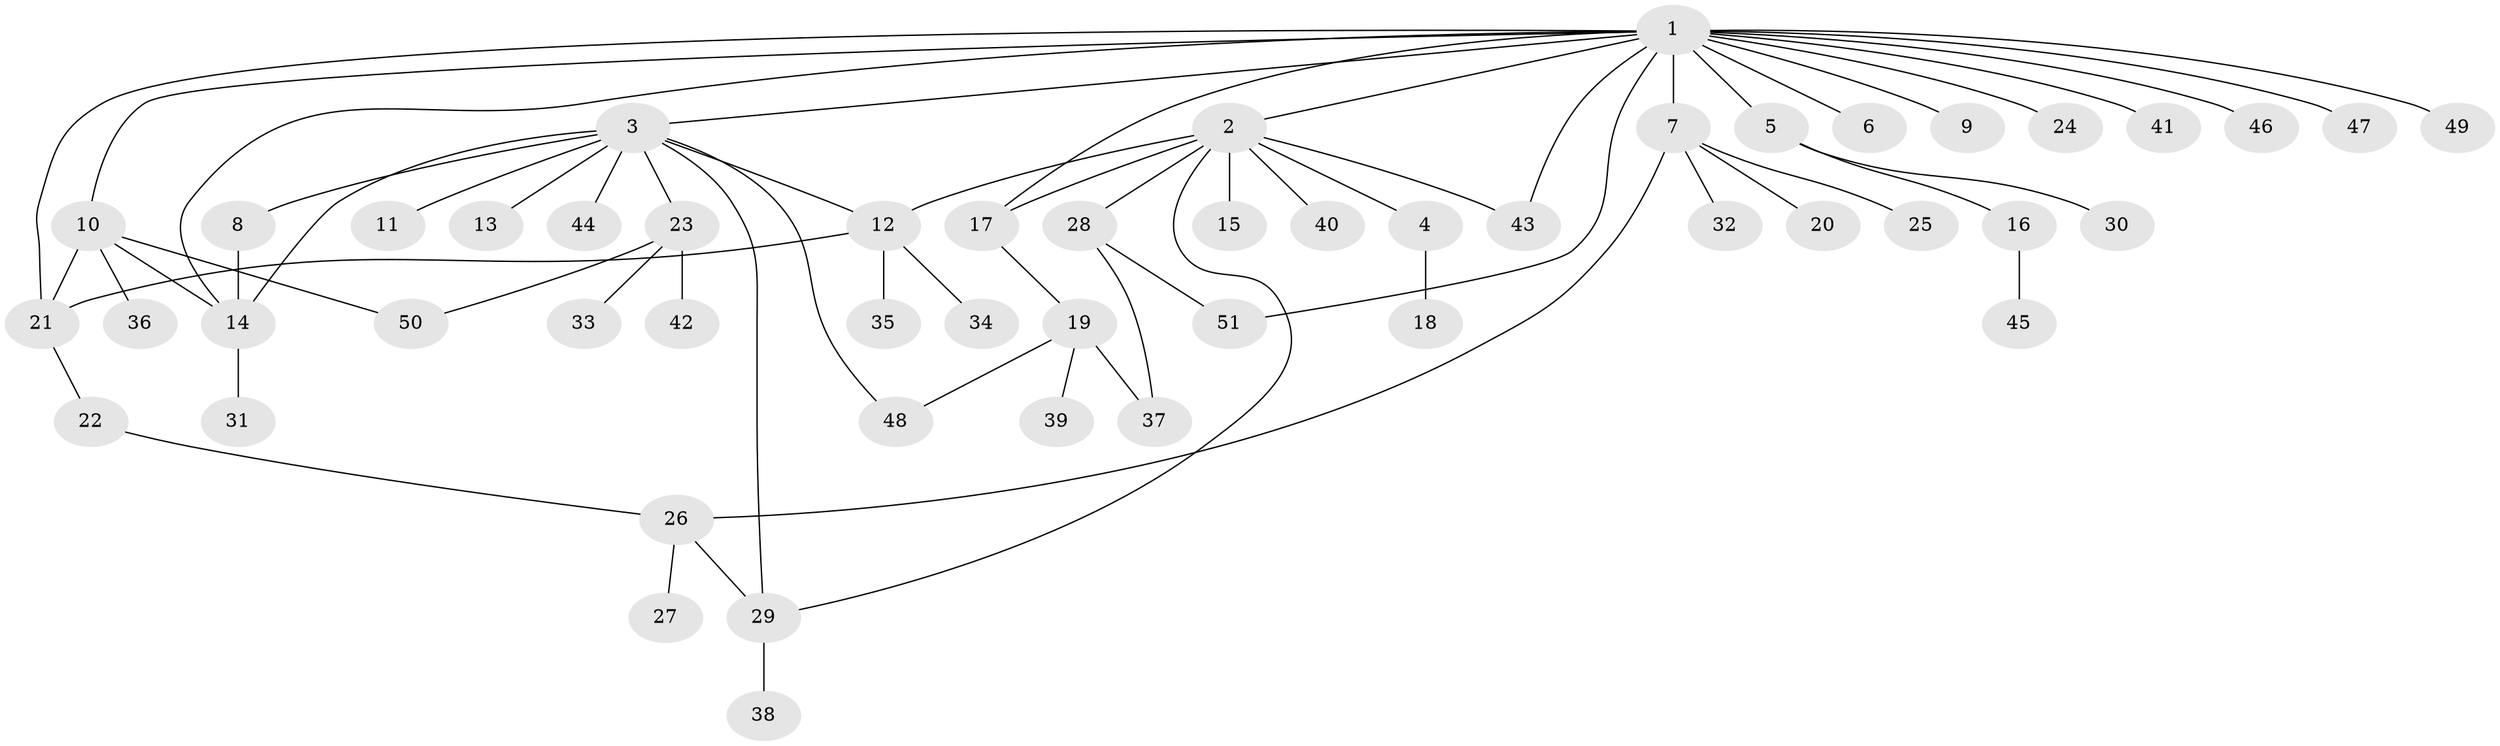 // coarse degree distribution, {1: 0.4230769230769231, 3: 0.34615384615384615, 5: 0.038461538461538464, 7: 0.07692307692307693, 2: 0.07692307692307693, 13: 0.038461538461538464}
// Generated by graph-tools (version 1.1) at 2025/36/03/04/25 23:36:49]
// undirected, 51 vertices, 65 edges
graph export_dot {
  node [color=gray90,style=filled];
  1;
  2;
  3;
  4;
  5;
  6;
  7;
  8;
  9;
  10;
  11;
  12;
  13;
  14;
  15;
  16;
  17;
  18;
  19;
  20;
  21;
  22;
  23;
  24;
  25;
  26;
  27;
  28;
  29;
  30;
  31;
  32;
  33;
  34;
  35;
  36;
  37;
  38;
  39;
  40;
  41;
  42;
  43;
  44;
  45;
  46;
  47;
  48;
  49;
  50;
  51;
  1 -- 2;
  1 -- 3;
  1 -- 5;
  1 -- 6;
  1 -- 7;
  1 -- 9;
  1 -- 10;
  1 -- 14;
  1 -- 17;
  1 -- 21;
  1 -- 24;
  1 -- 41;
  1 -- 43;
  1 -- 46;
  1 -- 47;
  1 -- 49;
  1 -- 51;
  2 -- 4;
  2 -- 12;
  2 -- 15;
  2 -- 17;
  2 -- 28;
  2 -- 29;
  2 -- 40;
  2 -- 43;
  3 -- 8;
  3 -- 11;
  3 -- 12;
  3 -- 13;
  3 -- 14;
  3 -- 23;
  3 -- 29;
  3 -- 44;
  3 -- 48;
  4 -- 18;
  5 -- 16;
  5 -- 30;
  7 -- 20;
  7 -- 25;
  7 -- 26;
  7 -- 32;
  8 -- 14;
  10 -- 14;
  10 -- 21;
  10 -- 36;
  10 -- 50;
  12 -- 21;
  12 -- 34;
  12 -- 35;
  14 -- 31;
  16 -- 45;
  17 -- 19;
  19 -- 37;
  19 -- 39;
  19 -- 48;
  21 -- 22;
  22 -- 26;
  23 -- 33;
  23 -- 42;
  23 -- 50;
  26 -- 27;
  26 -- 29;
  28 -- 37;
  28 -- 51;
  29 -- 38;
}
